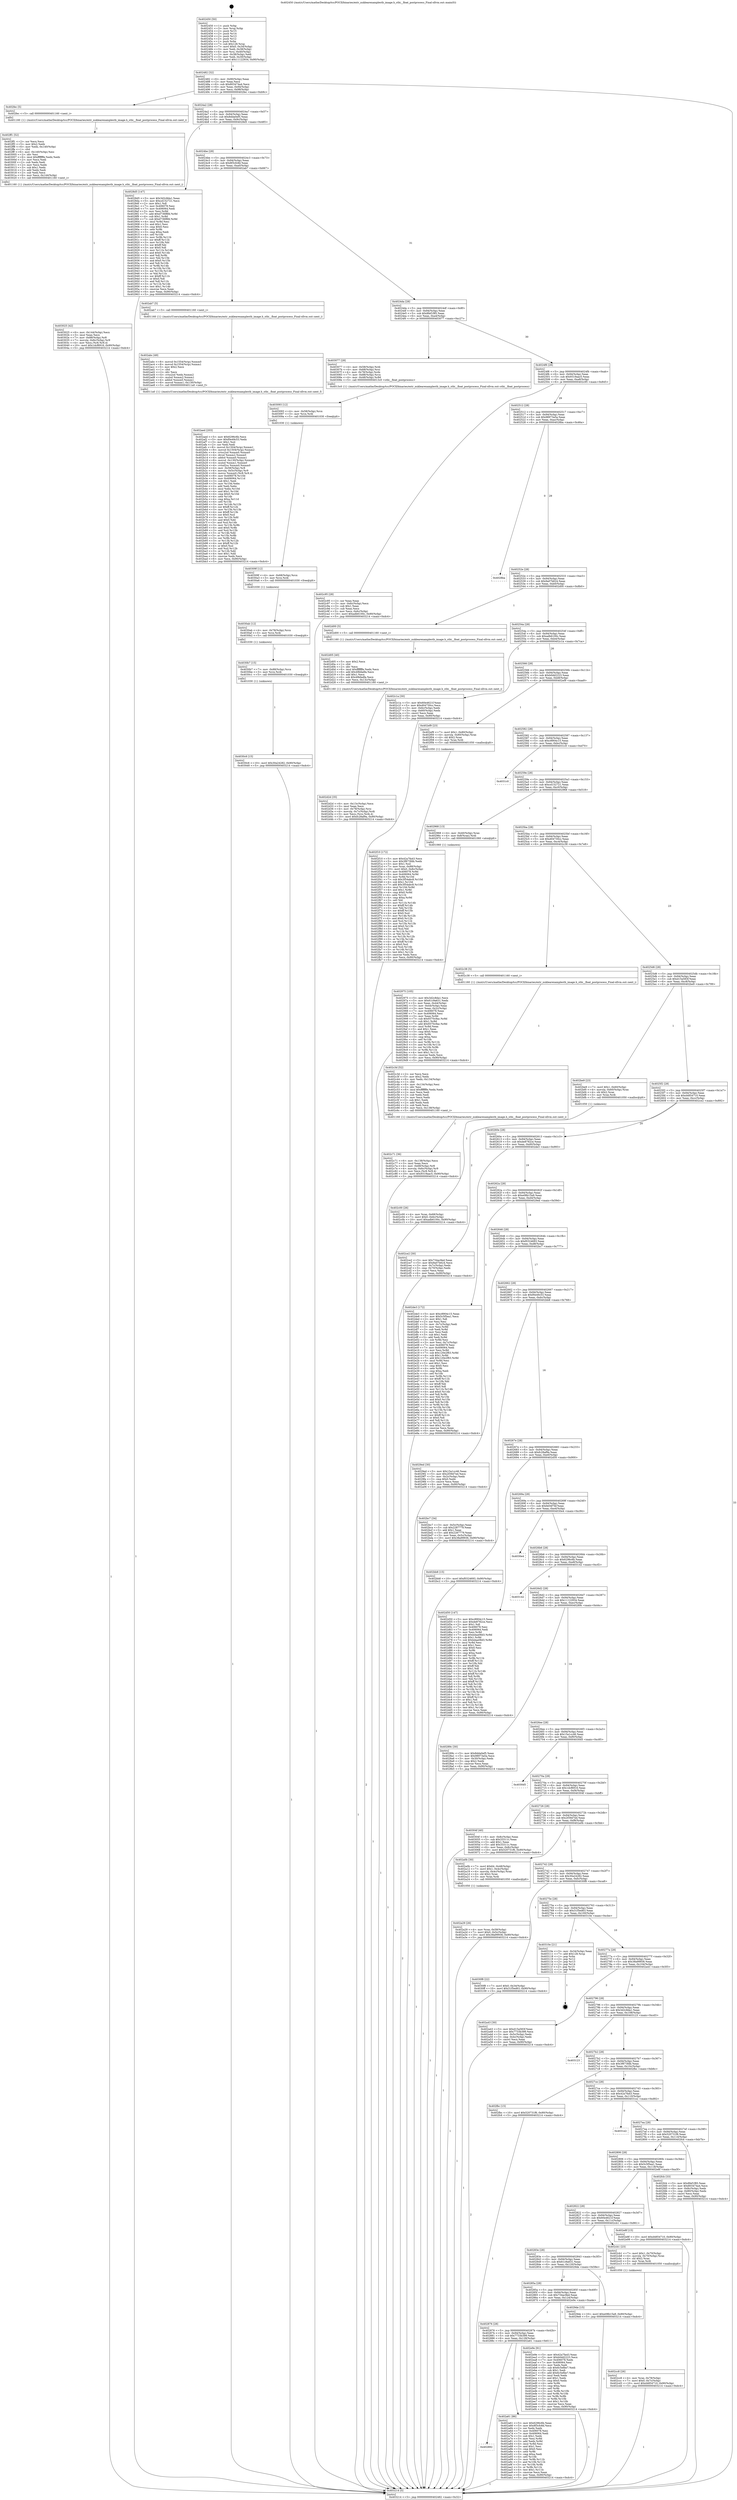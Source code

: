 digraph "0x402450" {
  label = "0x402450 (/mnt/c/Users/mathe/Desktop/tcc/POCII/binaries/extr_nuklearexamplestb_image.h_stbi__float_postprocess_Final-ollvm.out::main(0))"
  labelloc = "t"
  node[shape=record]

  Entry [label="",width=0.3,height=0.3,shape=circle,fillcolor=black,style=filled]
  "0x402482" [label="{
     0x402482 [32]\l
     | [instrs]\l
     &nbsp;&nbsp;0x402482 \<+6\>: mov -0x90(%rbp),%eax\l
     &nbsp;&nbsp;0x402488 \<+2\>: mov %eax,%ecx\l
     &nbsp;&nbsp;0x40248a \<+6\>: sub $0x803474a4,%ecx\l
     &nbsp;&nbsp;0x402490 \<+6\>: mov %eax,-0x94(%rbp)\l
     &nbsp;&nbsp;0x402496 \<+6\>: mov %ecx,-0x98(%rbp)\l
     &nbsp;&nbsp;0x40249c \<+6\>: je 0000000000402fec \<main+0xb9c\>\l
  }"]
  "0x402fec" [label="{
     0x402fec [5]\l
     | [instrs]\l
     &nbsp;&nbsp;0x402fec \<+5\>: call 0000000000401160 \<next_i\>\l
     | [calls]\l
     &nbsp;&nbsp;0x401160 \{1\} (/mnt/c/Users/mathe/Desktop/tcc/POCII/binaries/extr_nuklearexamplestb_image.h_stbi__float_postprocess_Final-ollvm.out::next_i)\l
  }"]
  "0x4024a2" [label="{
     0x4024a2 [28]\l
     | [instrs]\l
     &nbsp;&nbsp;0x4024a2 \<+5\>: jmp 00000000004024a7 \<main+0x57\>\l
     &nbsp;&nbsp;0x4024a7 \<+6\>: mov -0x94(%rbp),%eax\l
     &nbsp;&nbsp;0x4024ad \<+5\>: sub $0x8dda0ef5,%eax\l
     &nbsp;&nbsp;0x4024b2 \<+6\>: mov %eax,-0x9c(%rbp)\l
     &nbsp;&nbsp;0x4024b8 \<+6\>: je 00000000004028d5 \<main+0x485\>\l
  }"]
  Exit [label="",width=0.3,height=0.3,shape=circle,fillcolor=black,style=filled,peripheries=2]
  "0x4028d5" [label="{
     0x4028d5 [147]\l
     | [instrs]\l
     &nbsp;&nbsp;0x4028d5 \<+5\>: mov $0x3d2c8da1,%eax\l
     &nbsp;&nbsp;0x4028da \<+5\>: mov $0xcd152721,%ecx\l
     &nbsp;&nbsp;0x4028df \<+2\>: mov $0x1,%dl\l
     &nbsp;&nbsp;0x4028e1 \<+7\>: mov 0x406078,%esi\l
     &nbsp;&nbsp;0x4028e8 \<+7\>: mov 0x406064,%edi\l
     &nbsp;&nbsp;0x4028ef \<+3\>: mov %esi,%r8d\l
     &nbsp;&nbsp;0x4028f2 \<+7\>: add $0xd736f8fd,%r8d\l
     &nbsp;&nbsp;0x4028f9 \<+4\>: sub $0x1,%r8d\l
     &nbsp;&nbsp;0x4028fd \<+7\>: sub $0xd736f8fd,%r8d\l
     &nbsp;&nbsp;0x402904 \<+4\>: imul %r8d,%esi\l
     &nbsp;&nbsp;0x402908 \<+3\>: and $0x1,%esi\l
     &nbsp;&nbsp;0x40290b \<+3\>: cmp $0x0,%esi\l
     &nbsp;&nbsp;0x40290e \<+4\>: sete %r9b\l
     &nbsp;&nbsp;0x402912 \<+3\>: cmp $0xa,%edi\l
     &nbsp;&nbsp;0x402915 \<+4\>: setl %r10b\l
     &nbsp;&nbsp;0x402919 \<+3\>: mov %r9b,%r11b\l
     &nbsp;&nbsp;0x40291c \<+4\>: xor $0xff,%r11b\l
     &nbsp;&nbsp;0x402920 \<+3\>: mov %r10b,%bl\l
     &nbsp;&nbsp;0x402923 \<+3\>: xor $0xff,%bl\l
     &nbsp;&nbsp;0x402926 \<+3\>: xor $0x0,%dl\l
     &nbsp;&nbsp;0x402929 \<+3\>: mov %r11b,%r14b\l
     &nbsp;&nbsp;0x40292c \<+4\>: and $0x0,%r14b\l
     &nbsp;&nbsp;0x402930 \<+3\>: and %dl,%r9b\l
     &nbsp;&nbsp;0x402933 \<+3\>: mov %bl,%r15b\l
     &nbsp;&nbsp;0x402936 \<+4\>: and $0x0,%r15b\l
     &nbsp;&nbsp;0x40293a \<+3\>: and %dl,%r10b\l
     &nbsp;&nbsp;0x40293d \<+3\>: or %r9b,%r14b\l
     &nbsp;&nbsp;0x402940 \<+3\>: or %r10b,%r15b\l
     &nbsp;&nbsp;0x402943 \<+3\>: xor %r15b,%r14b\l
     &nbsp;&nbsp;0x402946 \<+3\>: or %bl,%r11b\l
     &nbsp;&nbsp;0x402949 \<+4\>: xor $0xff,%r11b\l
     &nbsp;&nbsp;0x40294d \<+3\>: or $0x0,%dl\l
     &nbsp;&nbsp;0x402950 \<+3\>: and %dl,%r11b\l
     &nbsp;&nbsp;0x402953 \<+3\>: or %r11b,%r14b\l
     &nbsp;&nbsp;0x402956 \<+4\>: test $0x1,%r14b\l
     &nbsp;&nbsp;0x40295a \<+3\>: cmovne %ecx,%eax\l
     &nbsp;&nbsp;0x40295d \<+6\>: mov %eax,-0x90(%rbp)\l
     &nbsp;&nbsp;0x402963 \<+5\>: jmp 0000000000403214 \<main+0xdc4\>\l
  }"]
  "0x4024be" [label="{
     0x4024be [28]\l
     | [instrs]\l
     &nbsp;&nbsp;0x4024be \<+5\>: jmp 00000000004024c3 \<main+0x73\>\l
     &nbsp;&nbsp;0x4024c3 \<+6\>: mov -0x94(%rbp),%eax\l
     &nbsp;&nbsp;0x4024c9 \<+5\>: sub $0x8f3cfc8d,%eax\l
     &nbsp;&nbsp;0x4024ce \<+6\>: mov %eax,-0xa0(%rbp)\l
     &nbsp;&nbsp;0x4024d4 \<+6\>: je 0000000000402ab7 \<main+0x667\>\l
  }"]
  "0x4030c6" [label="{
     0x4030c6 [15]\l
     | [instrs]\l
     &nbsp;&nbsp;0x4030c6 \<+10\>: movl $0x30a24282,-0x90(%rbp)\l
     &nbsp;&nbsp;0x4030d0 \<+5\>: jmp 0000000000403214 \<main+0xdc4\>\l
  }"]
  "0x402ab7" [label="{
     0x402ab7 [5]\l
     | [instrs]\l
     &nbsp;&nbsp;0x402ab7 \<+5\>: call 0000000000401160 \<next_i\>\l
     | [calls]\l
     &nbsp;&nbsp;0x401160 \{1\} (/mnt/c/Users/mathe/Desktop/tcc/POCII/binaries/extr_nuklearexamplestb_image.h_stbi__float_postprocess_Final-ollvm.out::next_i)\l
  }"]
  "0x4024da" [label="{
     0x4024da [28]\l
     | [instrs]\l
     &nbsp;&nbsp;0x4024da \<+5\>: jmp 00000000004024df \<main+0x8f\>\l
     &nbsp;&nbsp;0x4024df \<+6\>: mov -0x94(%rbp),%eax\l
     &nbsp;&nbsp;0x4024e5 \<+5\>: sub $0x8fef1f85,%eax\l
     &nbsp;&nbsp;0x4024ea \<+6\>: mov %eax,-0xa4(%rbp)\l
     &nbsp;&nbsp;0x4024f0 \<+6\>: je 0000000000403077 \<main+0xc27\>\l
  }"]
  "0x4030b7" [label="{
     0x4030b7 [15]\l
     | [instrs]\l
     &nbsp;&nbsp;0x4030b7 \<+7\>: mov -0x88(%rbp),%rcx\l
     &nbsp;&nbsp;0x4030be \<+3\>: mov %rcx,%rdi\l
     &nbsp;&nbsp;0x4030c1 \<+5\>: call 0000000000401030 \<free@plt\>\l
     | [calls]\l
     &nbsp;&nbsp;0x401030 \{1\} (unknown)\l
  }"]
  "0x403077" [label="{
     0x403077 [28]\l
     | [instrs]\l
     &nbsp;&nbsp;0x403077 \<+4\>: mov -0x58(%rbp),%rdi\l
     &nbsp;&nbsp;0x40307b \<+4\>: mov -0x68(%rbp),%rsi\l
     &nbsp;&nbsp;0x40307f \<+4\>: mov -0x78(%rbp),%rdx\l
     &nbsp;&nbsp;0x403083 \<+7\>: mov -0x88(%rbp),%rcx\l
     &nbsp;&nbsp;0x40308a \<+4\>: mov -0x48(%rbp),%r8d\l
     &nbsp;&nbsp;0x40308e \<+5\>: call 00000000004013c0 \<stbi__float_postprocess\>\l
     | [calls]\l
     &nbsp;&nbsp;0x4013c0 \{1\} (/mnt/c/Users/mathe/Desktop/tcc/POCII/binaries/extr_nuklearexamplestb_image.h_stbi__float_postprocess_Final-ollvm.out::stbi__float_postprocess)\l
  }"]
  "0x4024f6" [label="{
     0x4024f6 [28]\l
     | [instrs]\l
     &nbsp;&nbsp;0x4024f6 \<+5\>: jmp 00000000004024fb \<main+0xab\>\l
     &nbsp;&nbsp;0x4024fb \<+6\>: mov -0x94(%rbp),%eax\l
     &nbsp;&nbsp;0x402501 \<+5\>: sub $0x9319aac5,%eax\l
     &nbsp;&nbsp;0x402506 \<+6\>: mov %eax,-0xa8(%rbp)\l
     &nbsp;&nbsp;0x40250c \<+6\>: je 0000000000402c95 \<main+0x845\>\l
  }"]
  "0x4030ab" [label="{
     0x4030ab [12]\l
     | [instrs]\l
     &nbsp;&nbsp;0x4030ab \<+4\>: mov -0x78(%rbp),%rcx\l
     &nbsp;&nbsp;0x4030af \<+3\>: mov %rcx,%rdi\l
     &nbsp;&nbsp;0x4030b2 \<+5\>: call 0000000000401030 \<free@plt\>\l
     | [calls]\l
     &nbsp;&nbsp;0x401030 \{1\} (unknown)\l
  }"]
  "0x402c95" [label="{
     0x402c95 [28]\l
     | [instrs]\l
     &nbsp;&nbsp;0x402c95 \<+2\>: xor %eax,%eax\l
     &nbsp;&nbsp;0x402c97 \<+3\>: mov -0x6c(%rbp),%ecx\l
     &nbsp;&nbsp;0x402c9a \<+3\>: sub $0x1,%eax\l
     &nbsp;&nbsp;0x402c9d \<+2\>: sub %eax,%ecx\l
     &nbsp;&nbsp;0x402c9f \<+3\>: mov %ecx,-0x6c(%rbp)\l
     &nbsp;&nbsp;0x402ca2 \<+10\>: movl $0xadb6100c,-0x90(%rbp)\l
     &nbsp;&nbsp;0x402cac \<+5\>: jmp 0000000000403214 \<main+0xdc4\>\l
  }"]
  "0x402512" [label="{
     0x402512 [28]\l
     | [instrs]\l
     &nbsp;&nbsp;0x402512 \<+5\>: jmp 0000000000402517 \<main+0xc7\>\l
     &nbsp;&nbsp;0x402517 \<+6\>: mov -0x94(%rbp),%eax\l
     &nbsp;&nbsp;0x40251d \<+5\>: sub $0x98973a5a,%eax\l
     &nbsp;&nbsp;0x402522 \<+6\>: mov %eax,-0xac(%rbp)\l
     &nbsp;&nbsp;0x402528 \<+6\>: je 00000000004028ba \<main+0x46a\>\l
  }"]
  "0x40309f" [label="{
     0x40309f [12]\l
     | [instrs]\l
     &nbsp;&nbsp;0x40309f \<+4\>: mov -0x68(%rbp),%rcx\l
     &nbsp;&nbsp;0x4030a3 \<+3\>: mov %rcx,%rdi\l
     &nbsp;&nbsp;0x4030a6 \<+5\>: call 0000000000401030 \<free@plt\>\l
     | [calls]\l
     &nbsp;&nbsp;0x401030 \{1\} (unknown)\l
  }"]
  "0x4028ba" [label="{
     0x4028ba\l
  }", style=dashed]
  "0x40252e" [label="{
     0x40252e [28]\l
     | [instrs]\l
     &nbsp;&nbsp;0x40252e \<+5\>: jmp 0000000000402533 \<main+0xe3\>\l
     &nbsp;&nbsp;0x402533 \<+6\>: mov -0x94(%rbp),%eax\l
     &nbsp;&nbsp;0x402539 \<+5\>: sub $0x9a07b624,%eax\l
     &nbsp;&nbsp;0x40253e \<+6\>: mov %eax,-0xb0(%rbp)\l
     &nbsp;&nbsp;0x402544 \<+6\>: je 0000000000402d00 \<main+0x8b0\>\l
  }"]
  "0x403093" [label="{
     0x403093 [12]\l
     | [instrs]\l
     &nbsp;&nbsp;0x403093 \<+4\>: mov -0x58(%rbp),%rcx\l
     &nbsp;&nbsp;0x403097 \<+3\>: mov %rcx,%rdi\l
     &nbsp;&nbsp;0x40309a \<+5\>: call 0000000000401030 \<free@plt\>\l
     | [calls]\l
     &nbsp;&nbsp;0x401030 \{1\} (unknown)\l
  }"]
  "0x402d00" [label="{
     0x402d00 [5]\l
     | [instrs]\l
     &nbsp;&nbsp;0x402d00 \<+5\>: call 0000000000401160 \<next_i\>\l
     | [calls]\l
     &nbsp;&nbsp;0x401160 \{1\} (/mnt/c/Users/mathe/Desktop/tcc/POCII/binaries/extr_nuklearexamplestb_image.h_stbi__float_postprocess_Final-ollvm.out::next_i)\l
  }"]
  "0x40254a" [label="{
     0x40254a [28]\l
     | [instrs]\l
     &nbsp;&nbsp;0x40254a \<+5\>: jmp 000000000040254f \<main+0xff\>\l
     &nbsp;&nbsp;0x40254f \<+6\>: mov -0x94(%rbp),%eax\l
     &nbsp;&nbsp;0x402555 \<+5\>: sub $0xadb6100c,%eax\l
     &nbsp;&nbsp;0x40255a \<+6\>: mov %eax,-0xb4(%rbp)\l
     &nbsp;&nbsp;0x402560 \<+6\>: je 0000000000402c1a \<main+0x7ca\>\l
  }"]
  "0x403025" [label="{
     0x403025 [42]\l
     | [instrs]\l
     &nbsp;&nbsp;0x403025 \<+6\>: mov -0x144(%rbp),%ecx\l
     &nbsp;&nbsp;0x40302b \<+3\>: imul %eax,%ecx\l
     &nbsp;&nbsp;0x40302e \<+7\>: mov -0x88(%rbp),%r8\l
     &nbsp;&nbsp;0x403035 \<+7\>: movslq -0x8c(%rbp),%r9\l
     &nbsp;&nbsp;0x40303c \<+4\>: mov %ecx,(%r8,%r9,4)\l
     &nbsp;&nbsp;0x403040 \<+10\>: movl $0x1dcf6916,-0x90(%rbp)\l
     &nbsp;&nbsp;0x40304a \<+5\>: jmp 0000000000403214 \<main+0xdc4\>\l
  }"]
  "0x402c1a" [label="{
     0x402c1a [30]\l
     | [instrs]\l
     &nbsp;&nbsp;0x402c1a \<+5\>: mov $0x60e4621f,%eax\l
     &nbsp;&nbsp;0x402c1f \<+5\>: mov $0xd04730cc,%ecx\l
     &nbsp;&nbsp;0x402c24 \<+3\>: mov -0x6c(%rbp),%edx\l
     &nbsp;&nbsp;0x402c27 \<+3\>: cmp -0x60(%rbp),%edx\l
     &nbsp;&nbsp;0x402c2a \<+3\>: cmovl %ecx,%eax\l
     &nbsp;&nbsp;0x402c2d \<+6\>: mov %eax,-0x90(%rbp)\l
     &nbsp;&nbsp;0x402c33 \<+5\>: jmp 0000000000403214 \<main+0xdc4\>\l
  }"]
  "0x402566" [label="{
     0x402566 [28]\l
     | [instrs]\l
     &nbsp;&nbsp;0x402566 \<+5\>: jmp 000000000040256b \<main+0x11b\>\l
     &nbsp;&nbsp;0x40256b \<+6\>: mov -0x94(%rbp),%eax\l
     &nbsp;&nbsp;0x402571 \<+5\>: sub $0xb0dd2223,%eax\l
     &nbsp;&nbsp;0x402576 \<+6\>: mov %eax,-0xb8(%rbp)\l
     &nbsp;&nbsp;0x40257c \<+6\>: je 0000000000402ef9 \<main+0xaa9\>\l
  }"]
  "0x402ff1" [label="{
     0x402ff1 [52]\l
     | [instrs]\l
     &nbsp;&nbsp;0x402ff1 \<+2\>: xor %ecx,%ecx\l
     &nbsp;&nbsp;0x402ff3 \<+5\>: mov $0x2,%edx\l
     &nbsp;&nbsp;0x402ff8 \<+6\>: mov %edx,-0x140(%rbp)\l
     &nbsp;&nbsp;0x402ffe \<+1\>: cltd\l
     &nbsp;&nbsp;0x402fff \<+6\>: mov -0x140(%rbp),%esi\l
     &nbsp;&nbsp;0x403005 \<+2\>: idiv %esi\l
     &nbsp;&nbsp;0x403007 \<+6\>: imul $0xfffffffe,%edx,%edx\l
     &nbsp;&nbsp;0x40300d \<+2\>: mov %ecx,%edi\l
     &nbsp;&nbsp;0x40300f \<+2\>: sub %edx,%edi\l
     &nbsp;&nbsp;0x403011 \<+2\>: mov %ecx,%edx\l
     &nbsp;&nbsp;0x403013 \<+3\>: sub $0x1,%edx\l
     &nbsp;&nbsp;0x403016 \<+2\>: add %edx,%edi\l
     &nbsp;&nbsp;0x403018 \<+2\>: sub %edi,%ecx\l
     &nbsp;&nbsp;0x40301a \<+6\>: mov %ecx,-0x144(%rbp)\l
     &nbsp;&nbsp;0x403020 \<+5\>: call 0000000000401160 \<next_i\>\l
     | [calls]\l
     &nbsp;&nbsp;0x401160 \{1\} (/mnt/c/Users/mathe/Desktop/tcc/POCII/binaries/extr_nuklearexamplestb_image.h_stbi__float_postprocess_Final-ollvm.out::next_i)\l
  }"]
  "0x402ef9" [label="{
     0x402ef9 [23]\l
     | [instrs]\l
     &nbsp;&nbsp;0x402ef9 \<+7\>: movl $0x1,-0x80(%rbp)\l
     &nbsp;&nbsp;0x402f00 \<+4\>: movslq -0x80(%rbp),%rax\l
     &nbsp;&nbsp;0x402f04 \<+4\>: shl $0x2,%rax\l
     &nbsp;&nbsp;0x402f08 \<+3\>: mov %rax,%rdi\l
     &nbsp;&nbsp;0x402f0b \<+5\>: call 0000000000401050 \<malloc@plt\>\l
     | [calls]\l
     &nbsp;&nbsp;0x401050 \{1\} (unknown)\l
  }"]
  "0x402582" [label="{
     0x402582 [28]\l
     | [instrs]\l
     &nbsp;&nbsp;0x402582 \<+5\>: jmp 0000000000402587 \<main+0x137\>\l
     &nbsp;&nbsp;0x402587 \<+6\>: mov -0x94(%rbp),%eax\l
     &nbsp;&nbsp;0x40258d \<+5\>: sub $0xc8904c15,%eax\l
     &nbsp;&nbsp;0x402592 \<+6\>: mov %eax,-0xbc(%rbp)\l
     &nbsp;&nbsp;0x402598 \<+6\>: je 00000000004031c0 \<main+0xd70\>\l
  }"]
  "0x402f10" [label="{
     0x402f10 [172]\l
     | [instrs]\l
     &nbsp;&nbsp;0x402f10 \<+5\>: mov $0x42a7fa43,%ecx\l
     &nbsp;&nbsp;0x402f15 \<+5\>: mov $0x3f673fdb,%edx\l
     &nbsp;&nbsp;0x402f1a \<+3\>: mov $0x1,%sil\l
     &nbsp;&nbsp;0x402f1d \<+7\>: mov %rax,-0x88(%rbp)\l
     &nbsp;&nbsp;0x402f24 \<+10\>: movl $0x0,-0x8c(%rbp)\l
     &nbsp;&nbsp;0x402f2e \<+8\>: mov 0x406078,%r8d\l
     &nbsp;&nbsp;0x402f36 \<+8\>: mov 0x406064,%r9d\l
     &nbsp;&nbsp;0x402f3e \<+3\>: mov %r8d,%r10d\l
     &nbsp;&nbsp;0x402f41 \<+7\>: sub $0x3f54abc8,%r10d\l
     &nbsp;&nbsp;0x402f48 \<+4\>: sub $0x1,%r10d\l
     &nbsp;&nbsp;0x402f4c \<+7\>: add $0x3f54abc8,%r10d\l
     &nbsp;&nbsp;0x402f53 \<+4\>: imul %r10d,%r8d\l
     &nbsp;&nbsp;0x402f57 \<+4\>: and $0x1,%r8d\l
     &nbsp;&nbsp;0x402f5b \<+4\>: cmp $0x0,%r8d\l
     &nbsp;&nbsp;0x402f5f \<+4\>: sete %r11b\l
     &nbsp;&nbsp;0x402f63 \<+4\>: cmp $0xa,%r9d\l
     &nbsp;&nbsp;0x402f67 \<+3\>: setl %bl\l
     &nbsp;&nbsp;0x402f6a \<+3\>: mov %r11b,%r14b\l
     &nbsp;&nbsp;0x402f6d \<+4\>: xor $0xff,%r14b\l
     &nbsp;&nbsp;0x402f71 \<+3\>: mov %bl,%r15b\l
     &nbsp;&nbsp;0x402f74 \<+4\>: xor $0xff,%r15b\l
     &nbsp;&nbsp;0x402f78 \<+4\>: xor $0x0,%sil\l
     &nbsp;&nbsp;0x402f7c \<+3\>: mov %r14b,%r12b\l
     &nbsp;&nbsp;0x402f7f \<+4\>: and $0x0,%r12b\l
     &nbsp;&nbsp;0x402f83 \<+3\>: and %sil,%r11b\l
     &nbsp;&nbsp;0x402f86 \<+3\>: mov %r15b,%r13b\l
     &nbsp;&nbsp;0x402f89 \<+4\>: and $0x0,%r13b\l
     &nbsp;&nbsp;0x402f8d \<+3\>: and %sil,%bl\l
     &nbsp;&nbsp;0x402f90 \<+3\>: or %r11b,%r12b\l
     &nbsp;&nbsp;0x402f93 \<+3\>: or %bl,%r13b\l
     &nbsp;&nbsp;0x402f96 \<+3\>: xor %r13b,%r12b\l
     &nbsp;&nbsp;0x402f99 \<+3\>: or %r15b,%r14b\l
     &nbsp;&nbsp;0x402f9c \<+4\>: xor $0xff,%r14b\l
     &nbsp;&nbsp;0x402fa0 \<+4\>: or $0x0,%sil\l
     &nbsp;&nbsp;0x402fa4 \<+3\>: and %sil,%r14b\l
     &nbsp;&nbsp;0x402fa7 \<+3\>: or %r14b,%r12b\l
     &nbsp;&nbsp;0x402faa \<+4\>: test $0x1,%r12b\l
     &nbsp;&nbsp;0x402fae \<+3\>: cmovne %edx,%ecx\l
     &nbsp;&nbsp;0x402fb1 \<+6\>: mov %ecx,-0x90(%rbp)\l
     &nbsp;&nbsp;0x402fb7 \<+5\>: jmp 0000000000403214 \<main+0xdc4\>\l
  }"]
  "0x4031c0" [label="{
     0x4031c0\l
  }", style=dashed]
  "0x40259e" [label="{
     0x40259e [28]\l
     | [instrs]\l
     &nbsp;&nbsp;0x40259e \<+5\>: jmp 00000000004025a3 \<main+0x153\>\l
     &nbsp;&nbsp;0x4025a3 \<+6\>: mov -0x94(%rbp),%eax\l
     &nbsp;&nbsp;0x4025a9 \<+5\>: sub $0xcd152721,%eax\l
     &nbsp;&nbsp;0x4025ae \<+6\>: mov %eax,-0xc0(%rbp)\l
     &nbsp;&nbsp;0x4025b4 \<+6\>: je 0000000000402968 \<main+0x518\>\l
  }"]
  "0x402d2d" [label="{
     0x402d2d [35]\l
     | [instrs]\l
     &nbsp;&nbsp;0x402d2d \<+6\>: mov -0x13c(%rbp),%ecx\l
     &nbsp;&nbsp;0x402d33 \<+3\>: imul %eax,%ecx\l
     &nbsp;&nbsp;0x402d36 \<+4\>: mov -0x78(%rbp),%rsi\l
     &nbsp;&nbsp;0x402d3a \<+4\>: movslq -0x7c(%rbp),%rdi\l
     &nbsp;&nbsp;0x402d3e \<+3\>: mov %ecx,(%rsi,%rdi,4)\l
     &nbsp;&nbsp;0x402d41 \<+10\>: movl $0xfc28af9a,-0x90(%rbp)\l
     &nbsp;&nbsp;0x402d4b \<+5\>: jmp 0000000000403214 \<main+0xdc4\>\l
  }"]
  "0x402968" [label="{
     0x402968 [13]\l
     | [instrs]\l
     &nbsp;&nbsp;0x402968 \<+4\>: mov -0x40(%rbp),%rax\l
     &nbsp;&nbsp;0x40296c \<+4\>: mov 0x8(%rax),%rdi\l
     &nbsp;&nbsp;0x402970 \<+5\>: call 0000000000401060 \<atoi@plt\>\l
     | [calls]\l
     &nbsp;&nbsp;0x401060 \{1\} (unknown)\l
  }"]
  "0x4025ba" [label="{
     0x4025ba [28]\l
     | [instrs]\l
     &nbsp;&nbsp;0x4025ba \<+5\>: jmp 00000000004025bf \<main+0x16f\>\l
     &nbsp;&nbsp;0x4025bf \<+6\>: mov -0x94(%rbp),%eax\l
     &nbsp;&nbsp;0x4025c5 \<+5\>: sub $0xd04730cc,%eax\l
     &nbsp;&nbsp;0x4025ca \<+6\>: mov %eax,-0xc4(%rbp)\l
     &nbsp;&nbsp;0x4025d0 \<+6\>: je 0000000000402c38 \<main+0x7e8\>\l
  }"]
  "0x402d05" [label="{
     0x402d05 [40]\l
     | [instrs]\l
     &nbsp;&nbsp;0x402d05 \<+5\>: mov $0x2,%ecx\l
     &nbsp;&nbsp;0x402d0a \<+1\>: cltd\l
     &nbsp;&nbsp;0x402d0b \<+2\>: idiv %ecx\l
     &nbsp;&nbsp;0x402d0d \<+6\>: imul $0xfffffffe,%edx,%ecx\l
     &nbsp;&nbsp;0x402d13 \<+6\>: add $0x49bfadfa,%ecx\l
     &nbsp;&nbsp;0x402d19 \<+3\>: add $0x1,%ecx\l
     &nbsp;&nbsp;0x402d1c \<+6\>: sub $0x49bfadfa,%ecx\l
     &nbsp;&nbsp;0x402d22 \<+6\>: mov %ecx,-0x13c(%rbp)\l
     &nbsp;&nbsp;0x402d28 \<+5\>: call 0000000000401160 \<next_i\>\l
     | [calls]\l
     &nbsp;&nbsp;0x401160 \{1\} (/mnt/c/Users/mathe/Desktop/tcc/POCII/binaries/extr_nuklearexamplestb_image.h_stbi__float_postprocess_Final-ollvm.out::next_i)\l
  }"]
  "0x402c38" [label="{
     0x402c38 [5]\l
     | [instrs]\l
     &nbsp;&nbsp;0x402c38 \<+5\>: call 0000000000401160 \<next_i\>\l
     | [calls]\l
     &nbsp;&nbsp;0x401160 \{1\} (/mnt/c/Users/mathe/Desktop/tcc/POCII/binaries/extr_nuklearexamplestb_image.h_stbi__float_postprocess_Final-ollvm.out::next_i)\l
  }"]
  "0x4025d6" [label="{
     0x4025d6 [28]\l
     | [instrs]\l
     &nbsp;&nbsp;0x4025d6 \<+5\>: jmp 00000000004025db \<main+0x18b\>\l
     &nbsp;&nbsp;0x4025db \<+6\>: mov -0x94(%rbp),%eax\l
     &nbsp;&nbsp;0x4025e1 \<+5\>: sub $0xd15a583f,%eax\l
     &nbsp;&nbsp;0x4025e6 \<+6\>: mov %eax,-0xc8(%rbp)\l
     &nbsp;&nbsp;0x4025ec \<+6\>: je 0000000000402be9 \<main+0x799\>\l
  }"]
  "0x402cc8" [label="{
     0x402cc8 [26]\l
     | [instrs]\l
     &nbsp;&nbsp;0x402cc8 \<+4\>: mov %rax,-0x78(%rbp)\l
     &nbsp;&nbsp;0x402ccc \<+7\>: movl $0x0,-0x7c(%rbp)\l
     &nbsp;&nbsp;0x402cd3 \<+10\>: movl $0xd4854710,-0x90(%rbp)\l
     &nbsp;&nbsp;0x402cdd \<+5\>: jmp 0000000000403214 \<main+0xdc4\>\l
  }"]
  "0x402be9" [label="{
     0x402be9 [23]\l
     | [instrs]\l
     &nbsp;&nbsp;0x402be9 \<+7\>: movl $0x1,-0x60(%rbp)\l
     &nbsp;&nbsp;0x402bf0 \<+4\>: movslq -0x60(%rbp),%rax\l
     &nbsp;&nbsp;0x402bf4 \<+4\>: shl $0x2,%rax\l
     &nbsp;&nbsp;0x402bf8 \<+3\>: mov %rax,%rdi\l
     &nbsp;&nbsp;0x402bfb \<+5\>: call 0000000000401050 \<malloc@plt\>\l
     | [calls]\l
     &nbsp;&nbsp;0x401050 \{1\} (unknown)\l
  }"]
  "0x4025f2" [label="{
     0x4025f2 [28]\l
     | [instrs]\l
     &nbsp;&nbsp;0x4025f2 \<+5\>: jmp 00000000004025f7 \<main+0x1a7\>\l
     &nbsp;&nbsp;0x4025f7 \<+6\>: mov -0x94(%rbp),%eax\l
     &nbsp;&nbsp;0x4025fd \<+5\>: sub $0xd4854710,%eax\l
     &nbsp;&nbsp;0x402602 \<+6\>: mov %eax,-0xcc(%rbp)\l
     &nbsp;&nbsp;0x402608 \<+6\>: je 0000000000402ce2 \<main+0x892\>\l
  }"]
  "0x402c71" [label="{
     0x402c71 [36]\l
     | [instrs]\l
     &nbsp;&nbsp;0x402c71 \<+6\>: mov -0x138(%rbp),%ecx\l
     &nbsp;&nbsp;0x402c77 \<+3\>: imul %eax,%ecx\l
     &nbsp;&nbsp;0x402c7a \<+4\>: mov -0x68(%rbp),%r8\l
     &nbsp;&nbsp;0x402c7e \<+4\>: movslq -0x6c(%rbp),%r9\l
     &nbsp;&nbsp;0x402c82 \<+4\>: mov %ecx,(%r8,%r9,4)\l
     &nbsp;&nbsp;0x402c86 \<+10\>: movl $0x9319aac5,-0x90(%rbp)\l
     &nbsp;&nbsp;0x402c90 \<+5\>: jmp 0000000000403214 \<main+0xdc4\>\l
  }"]
  "0x402ce2" [label="{
     0x402ce2 [30]\l
     | [instrs]\l
     &nbsp;&nbsp;0x402ce2 \<+5\>: mov $0x734ac9ed,%eax\l
     &nbsp;&nbsp;0x402ce7 \<+5\>: mov $0x9a07b624,%ecx\l
     &nbsp;&nbsp;0x402cec \<+3\>: mov -0x7c(%rbp),%edx\l
     &nbsp;&nbsp;0x402cef \<+3\>: cmp -0x70(%rbp),%edx\l
     &nbsp;&nbsp;0x402cf2 \<+3\>: cmovl %ecx,%eax\l
     &nbsp;&nbsp;0x402cf5 \<+6\>: mov %eax,-0x90(%rbp)\l
     &nbsp;&nbsp;0x402cfb \<+5\>: jmp 0000000000403214 \<main+0xdc4\>\l
  }"]
  "0x40260e" [label="{
     0x40260e [28]\l
     | [instrs]\l
     &nbsp;&nbsp;0x40260e \<+5\>: jmp 0000000000402613 \<main+0x1c3\>\l
     &nbsp;&nbsp;0x402613 \<+6\>: mov -0x94(%rbp),%eax\l
     &nbsp;&nbsp;0x402619 \<+5\>: sub $0xde8782ce,%eax\l
     &nbsp;&nbsp;0x40261e \<+6\>: mov %eax,-0xd0(%rbp)\l
     &nbsp;&nbsp;0x402624 \<+6\>: je 0000000000402de3 \<main+0x993\>\l
  }"]
  "0x402c3d" [label="{
     0x402c3d [52]\l
     | [instrs]\l
     &nbsp;&nbsp;0x402c3d \<+2\>: xor %ecx,%ecx\l
     &nbsp;&nbsp;0x402c3f \<+5\>: mov $0x2,%edx\l
     &nbsp;&nbsp;0x402c44 \<+6\>: mov %edx,-0x134(%rbp)\l
     &nbsp;&nbsp;0x402c4a \<+1\>: cltd\l
     &nbsp;&nbsp;0x402c4b \<+6\>: mov -0x134(%rbp),%esi\l
     &nbsp;&nbsp;0x402c51 \<+2\>: idiv %esi\l
     &nbsp;&nbsp;0x402c53 \<+6\>: imul $0xfffffffe,%edx,%edx\l
     &nbsp;&nbsp;0x402c59 \<+2\>: mov %ecx,%edi\l
     &nbsp;&nbsp;0x402c5b \<+2\>: sub %edx,%edi\l
     &nbsp;&nbsp;0x402c5d \<+2\>: mov %ecx,%edx\l
     &nbsp;&nbsp;0x402c5f \<+3\>: sub $0x1,%edx\l
     &nbsp;&nbsp;0x402c62 \<+2\>: add %edx,%edi\l
     &nbsp;&nbsp;0x402c64 \<+2\>: sub %edi,%ecx\l
     &nbsp;&nbsp;0x402c66 \<+6\>: mov %ecx,-0x138(%rbp)\l
     &nbsp;&nbsp;0x402c6c \<+5\>: call 0000000000401160 \<next_i\>\l
     | [calls]\l
     &nbsp;&nbsp;0x401160 \{1\} (/mnt/c/Users/mathe/Desktop/tcc/POCII/binaries/extr_nuklearexamplestb_image.h_stbi__float_postprocess_Final-ollvm.out::next_i)\l
  }"]
  "0x402de3" [label="{
     0x402de3 [172]\l
     | [instrs]\l
     &nbsp;&nbsp;0x402de3 \<+5\>: mov $0xc8904c15,%eax\l
     &nbsp;&nbsp;0x402de8 \<+5\>: mov $0x5c5f5ea1,%ecx\l
     &nbsp;&nbsp;0x402ded \<+2\>: mov $0x1,%dl\l
     &nbsp;&nbsp;0x402def \<+2\>: xor %esi,%esi\l
     &nbsp;&nbsp;0x402df1 \<+3\>: mov -0x7c(%rbp),%edi\l
     &nbsp;&nbsp;0x402df4 \<+3\>: mov %esi,%r8d\l
     &nbsp;&nbsp;0x402df7 \<+3\>: sub %edi,%r8d\l
     &nbsp;&nbsp;0x402dfa \<+2\>: mov %esi,%edi\l
     &nbsp;&nbsp;0x402dfc \<+3\>: sub $0x1,%edi\l
     &nbsp;&nbsp;0x402dff \<+3\>: add %edi,%r8d\l
     &nbsp;&nbsp;0x402e02 \<+3\>: sub %r8d,%esi\l
     &nbsp;&nbsp;0x402e05 \<+3\>: mov %esi,-0x7c(%rbp)\l
     &nbsp;&nbsp;0x402e08 \<+7\>: mov 0x406078,%esi\l
     &nbsp;&nbsp;0x402e0f \<+7\>: mov 0x406064,%edi\l
     &nbsp;&nbsp;0x402e16 \<+3\>: mov %esi,%r8d\l
     &nbsp;&nbsp;0x402e19 \<+7\>: sub $0x120e2f63,%r8d\l
     &nbsp;&nbsp;0x402e20 \<+4\>: sub $0x1,%r8d\l
     &nbsp;&nbsp;0x402e24 \<+7\>: add $0x120e2f63,%r8d\l
     &nbsp;&nbsp;0x402e2b \<+4\>: imul %r8d,%esi\l
     &nbsp;&nbsp;0x402e2f \<+3\>: and $0x1,%esi\l
     &nbsp;&nbsp;0x402e32 \<+3\>: cmp $0x0,%esi\l
     &nbsp;&nbsp;0x402e35 \<+4\>: sete %r9b\l
     &nbsp;&nbsp;0x402e39 \<+3\>: cmp $0xa,%edi\l
     &nbsp;&nbsp;0x402e3c \<+4\>: setl %r10b\l
     &nbsp;&nbsp;0x402e40 \<+3\>: mov %r9b,%r11b\l
     &nbsp;&nbsp;0x402e43 \<+4\>: xor $0xff,%r11b\l
     &nbsp;&nbsp;0x402e47 \<+3\>: mov %r10b,%bl\l
     &nbsp;&nbsp;0x402e4a \<+3\>: xor $0xff,%bl\l
     &nbsp;&nbsp;0x402e4d \<+3\>: xor $0x0,%dl\l
     &nbsp;&nbsp;0x402e50 \<+3\>: mov %r11b,%r14b\l
     &nbsp;&nbsp;0x402e53 \<+4\>: and $0x0,%r14b\l
     &nbsp;&nbsp;0x402e57 \<+3\>: and %dl,%r9b\l
     &nbsp;&nbsp;0x402e5a \<+3\>: mov %bl,%r15b\l
     &nbsp;&nbsp;0x402e5d \<+4\>: and $0x0,%r15b\l
     &nbsp;&nbsp;0x402e61 \<+3\>: and %dl,%r10b\l
     &nbsp;&nbsp;0x402e64 \<+3\>: or %r9b,%r14b\l
     &nbsp;&nbsp;0x402e67 \<+3\>: or %r10b,%r15b\l
     &nbsp;&nbsp;0x402e6a \<+3\>: xor %r15b,%r14b\l
     &nbsp;&nbsp;0x402e6d \<+3\>: or %bl,%r11b\l
     &nbsp;&nbsp;0x402e70 \<+4\>: xor $0xff,%r11b\l
     &nbsp;&nbsp;0x402e74 \<+3\>: or $0x0,%dl\l
     &nbsp;&nbsp;0x402e77 \<+3\>: and %dl,%r11b\l
     &nbsp;&nbsp;0x402e7a \<+3\>: or %r11b,%r14b\l
     &nbsp;&nbsp;0x402e7d \<+4\>: test $0x1,%r14b\l
     &nbsp;&nbsp;0x402e81 \<+3\>: cmovne %ecx,%eax\l
     &nbsp;&nbsp;0x402e84 \<+6\>: mov %eax,-0x90(%rbp)\l
     &nbsp;&nbsp;0x402e8a \<+5\>: jmp 0000000000403214 \<main+0xdc4\>\l
  }"]
  "0x40262a" [label="{
     0x40262a [28]\l
     | [instrs]\l
     &nbsp;&nbsp;0x40262a \<+5\>: jmp 000000000040262f \<main+0x1df\>\l
     &nbsp;&nbsp;0x40262f \<+6\>: mov -0x94(%rbp),%eax\l
     &nbsp;&nbsp;0x402635 \<+5\>: sub $0xe08b15a9,%eax\l
     &nbsp;&nbsp;0x40263a \<+6\>: mov %eax,-0xd4(%rbp)\l
     &nbsp;&nbsp;0x402640 \<+6\>: je 00000000004029ed \<main+0x59d\>\l
  }"]
  "0x402c00" [label="{
     0x402c00 [26]\l
     | [instrs]\l
     &nbsp;&nbsp;0x402c00 \<+4\>: mov %rax,-0x68(%rbp)\l
     &nbsp;&nbsp;0x402c04 \<+7\>: movl $0x0,-0x6c(%rbp)\l
     &nbsp;&nbsp;0x402c0b \<+10\>: movl $0xadb6100c,-0x90(%rbp)\l
     &nbsp;&nbsp;0x402c15 \<+5\>: jmp 0000000000403214 \<main+0xdc4\>\l
  }"]
  "0x4029ed" [label="{
     0x4029ed [30]\l
     | [instrs]\l
     &nbsp;&nbsp;0x4029ed \<+5\>: mov $0x15a1cc46,%eax\l
     &nbsp;&nbsp;0x4029f2 \<+5\>: mov $0x2f39d7ed,%ecx\l
     &nbsp;&nbsp;0x4029f7 \<+3\>: mov -0x2c(%rbp),%edx\l
     &nbsp;&nbsp;0x4029fa \<+3\>: cmp $0x0,%edx\l
     &nbsp;&nbsp;0x4029fd \<+3\>: cmove %ecx,%eax\l
     &nbsp;&nbsp;0x402a00 \<+6\>: mov %eax,-0x90(%rbp)\l
     &nbsp;&nbsp;0x402a06 \<+5\>: jmp 0000000000403214 \<main+0xdc4\>\l
  }"]
  "0x402646" [label="{
     0x402646 [28]\l
     | [instrs]\l
     &nbsp;&nbsp;0x402646 \<+5\>: jmp 000000000040264b \<main+0x1fb\>\l
     &nbsp;&nbsp;0x40264b \<+6\>: mov -0x94(%rbp),%eax\l
     &nbsp;&nbsp;0x402651 \<+5\>: sub $0xf0324693,%eax\l
     &nbsp;&nbsp;0x402656 \<+6\>: mov %eax,-0xd8(%rbp)\l
     &nbsp;&nbsp;0x40265c \<+6\>: je 0000000000402bc7 \<main+0x777\>\l
  }"]
  "0x402aed" [label="{
     0x402aed [203]\l
     | [instrs]\l
     &nbsp;&nbsp;0x402aed \<+5\>: mov $0x6296c6b,%ecx\l
     &nbsp;&nbsp;0x402af2 \<+5\>: mov $0xf0e49c53,%edx\l
     &nbsp;&nbsp;0x402af7 \<+3\>: mov $0x1,%sil\l
     &nbsp;&nbsp;0x402afa \<+2\>: xor %edi,%edi\l
     &nbsp;&nbsp;0x402afc \<+8\>: movsd 0x1504(%rip),%xmm1\l
     &nbsp;&nbsp;0x402b04 \<+8\>: movsd 0x1504(%rip),%xmm2\l
     &nbsp;&nbsp;0x402b0c \<+4\>: cvtss2sd %xmm0,%xmm0\l
     &nbsp;&nbsp;0x402b10 \<+4\>: divsd %xmm2,%xmm0\l
     &nbsp;&nbsp;0x402b14 \<+4\>: addsd %xmm0,%xmm1\l
     &nbsp;&nbsp;0x402b18 \<+8\>: movsd -0x130(%rbp),%xmm0\l
     &nbsp;&nbsp;0x402b20 \<+4\>: mulsd %xmm1,%xmm0\l
     &nbsp;&nbsp;0x402b24 \<+4\>: cvtsd2ss %xmm0,%xmm0\l
     &nbsp;&nbsp;0x402b28 \<+4\>: mov -0x58(%rbp),%r8\l
     &nbsp;&nbsp;0x402b2c \<+4\>: movslq -0x5c(%rbp),%r9\l
     &nbsp;&nbsp;0x402b30 \<+6\>: movss %xmm0,(%r8,%r9,4)\l
     &nbsp;&nbsp;0x402b36 \<+8\>: mov 0x406078,%r10d\l
     &nbsp;&nbsp;0x402b3e \<+8\>: mov 0x406064,%r11d\l
     &nbsp;&nbsp;0x402b46 \<+3\>: sub $0x1,%edi\l
     &nbsp;&nbsp;0x402b49 \<+3\>: mov %r10d,%ebx\l
     &nbsp;&nbsp;0x402b4c \<+2\>: add %edi,%ebx\l
     &nbsp;&nbsp;0x402b4e \<+4\>: imul %ebx,%r10d\l
     &nbsp;&nbsp;0x402b52 \<+4\>: and $0x1,%r10d\l
     &nbsp;&nbsp;0x402b56 \<+4\>: cmp $0x0,%r10d\l
     &nbsp;&nbsp;0x402b5a \<+4\>: sete %r14b\l
     &nbsp;&nbsp;0x402b5e \<+4\>: cmp $0xa,%r11d\l
     &nbsp;&nbsp;0x402b62 \<+4\>: setl %r15b\l
     &nbsp;&nbsp;0x402b66 \<+3\>: mov %r14b,%r12b\l
     &nbsp;&nbsp;0x402b69 \<+4\>: xor $0xff,%r12b\l
     &nbsp;&nbsp;0x402b6d \<+3\>: mov %r15b,%r13b\l
     &nbsp;&nbsp;0x402b70 \<+4\>: xor $0xff,%r13b\l
     &nbsp;&nbsp;0x402b74 \<+4\>: xor $0x0,%sil\l
     &nbsp;&nbsp;0x402b78 \<+3\>: mov %r12b,%dil\l
     &nbsp;&nbsp;0x402b7b \<+4\>: and $0x0,%dil\l
     &nbsp;&nbsp;0x402b7f \<+3\>: and %sil,%r14b\l
     &nbsp;&nbsp;0x402b82 \<+3\>: mov %r13b,%r8b\l
     &nbsp;&nbsp;0x402b85 \<+4\>: and $0x0,%r8b\l
     &nbsp;&nbsp;0x402b89 \<+3\>: and %sil,%r15b\l
     &nbsp;&nbsp;0x402b8c \<+3\>: or %r14b,%dil\l
     &nbsp;&nbsp;0x402b8f \<+3\>: or %r15b,%r8b\l
     &nbsp;&nbsp;0x402b92 \<+3\>: xor %r8b,%dil\l
     &nbsp;&nbsp;0x402b95 \<+3\>: or %r13b,%r12b\l
     &nbsp;&nbsp;0x402b98 \<+4\>: xor $0xff,%r12b\l
     &nbsp;&nbsp;0x402b9c \<+4\>: or $0x0,%sil\l
     &nbsp;&nbsp;0x402ba0 \<+3\>: and %sil,%r12b\l
     &nbsp;&nbsp;0x402ba3 \<+3\>: or %r12b,%dil\l
     &nbsp;&nbsp;0x402ba6 \<+4\>: test $0x1,%dil\l
     &nbsp;&nbsp;0x402baa \<+3\>: cmovne %edx,%ecx\l
     &nbsp;&nbsp;0x402bad \<+6\>: mov %ecx,-0x90(%rbp)\l
     &nbsp;&nbsp;0x402bb3 \<+5\>: jmp 0000000000403214 \<main+0xdc4\>\l
  }"]
  "0x402bc7" [label="{
     0x402bc7 [34]\l
     | [instrs]\l
     &nbsp;&nbsp;0x402bc7 \<+3\>: mov -0x5c(%rbp),%eax\l
     &nbsp;&nbsp;0x402bca \<+5\>: sub $0x2287779,%eax\l
     &nbsp;&nbsp;0x402bcf \<+3\>: add $0x1,%eax\l
     &nbsp;&nbsp;0x402bd2 \<+5\>: add $0x2287779,%eax\l
     &nbsp;&nbsp;0x402bd7 \<+3\>: mov %eax,-0x5c(%rbp)\l
     &nbsp;&nbsp;0x402bda \<+10\>: movl $0x38a99936,-0x90(%rbp)\l
     &nbsp;&nbsp;0x402be4 \<+5\>: jmp 0000000000403214 \<main+0xdc4\>\l
  }"]
  "0x402662" [label="{
     0x402662 [28]\l
     | [instrs]\l
     &nbsp;&nbsp;0x402662 \<+5\>: jmp 0000000000402667 \<main+0x217\>\l
     &nbsp;&nbsp;0x402667 \<+6\>: mov -0x94(%rbp),%eax\l
     &nbsp;&nbsp;0x40266d \<+5\>: sub $0xf0e49c53,%eax\l
     &nbsp;&nbsp;0x402672 \<+6\>: mov %eax,-0xdc(%rbp)\l
     &nbsp;&nbsp;0x402678 \<+6\>: je 0000000000402bb8 \<main+0x768\>\l
  }"]
  "0x402abc" [label="{
     0x402abc [49]\l
     | [instrs]\l
     &nbsp;&nbsp;0x402abc \<+8\>: movsd 0x1554(%rip),%xmm0\l
     &nbsp;&nbsp;0x402ac4 \<+8\>: movsd 0x1554(%rip),%xmm1\l
     &nbsp;&nbsp;0x402acc \<+5\>: mov $0x2,%ecx\l
     &nbsp;&nbsp;0x402ad1 \<+1\>: cltd\l
     &nbsp;&nbsp;0x402ad2 \<+2\>: idiv %ecx\l
     &nbsp;&nbsp;0x402ad4 \<+4\>: cvtsi2sd %edx,%xmm2\l
     &nbsp;&nbsp;0x402ad8 \<+4\>: mulsd %xmm2,%xmm1\l
     &nbsp;&nbsp;0x402adc \<+4\>: addsd %xmm0,%xmm1\l
     &nbsp;&nbsp;0x402ae0 \<+8\>: movsd %xmm1,-0x130(%rbp)\l
     &nbsp;&nbsp;0x402ae8 \<+5\>: call 00000000004011a0 \<next_f\>\l
     | [calls]\l
     &nbsp;&nbsp;0x4011a0 \{1\} (/mnt/c/Users/mathe/Desktop/tcc/POCII/binaries/extr_nuklearexamplestb_image.h_stbi__float_postprocess_Final-ollvm.out::next_f)\l
  }"]
  "0x402bb8" [label="{
     0x402bb8 [15]\l
     | [instrs]\l
     &nbsp;&nbsp;0x402bb8 \<+10\>: movl $0xf0324693,-0x90(%rbp)\l
     &nbsp;&nbsp;0x402bc2 \<+5\>: jmp 0000000000403214 \<main+0xdc4\>\l
  }"]
  "0x40267e" [label="{
     0x40267e [28]\l
     | [instrs]\l
     &nbsp;&nbsp;0x40267e \<+5\>: jmp 0000000000402683 \<main+0x233\>\l
     &nbsp;&nbsp;0x402683 \<+6\>: mov -0x94(%rbp),%eax\l
     &nbsp;&nbsp;0x402689 \<+5\>: sub $0xfc28af9a,%eax\l
     &nbsp;&nbsp;0x40268e \<+6\>: mov %eax,-0xe0(%rbp)\l
     &nbsp;&nbsp;0x402694 \<+6\>: je 0000000000402d50 \<main+0x900\>\l
  }"]
  "0x402892" [label="{
     0x402892\l
  }", style=dashed]
  "0x402d50" [label="{
     0x402d50 [147]\l
     | [instrs]\l
     &nbsp;&nbsp;0x402d50 \<+5\>: mov $0xc8904c15,%eax\l
     &nbsp;&nbsp;0x402d55 \<+5\>: mov $0xde8782ce,%ecx\l
     &nbsp;&nbsp;0x402d5a \<+2\>: mov $0x1,%dl\l
     &nbsp;&nbsp;0x402d5c \<+7\>: mov 0x406078,%esi\l
     &nbsp;&nbsp;0x402d63 \<+7\>: mov 0x406064,%edi\l
     &nbsp;&nbsp;0x402d6a \<+3\>: mov %esi,%r8d\l
     &nbsp;&nbsp;0x402d6d \<+7\>: add $0xbdaa08d3,%r8d\l
     &nbsp;&nbsp;0x402d74 \<+4\>: sub $0x1,%r8d\l
     &nbsp;&nbsp;0x402d78 \<+7\>: sub $0xbdaa08d3,%r8d\l
     &nbsp;&nbsp;0x402d7f \<+4\>: imul %r8d,%esi\l
     &nbsp;&nbsp;0x402d83 \<+3\>: and $0x1,%esi\l
     &nbsp;&nbsp;0x402d86 \<+3\>: cmp $0x0,%esi\l
     &nbsp;&nbsp;0x402d89 \<+4\>: sete %r9b\l
     &nbsp;&nbsp;0x402d8d \<+3\>: cmp $0xa,%edi\l
     &nbsp;&nbsp;0x402d90 \<+4\>: setl %r10b\l
     &nbsp;&nbsp;0x402d94 \<+3\>: mov %r9b,%r11b\l
     &nbsp;&nbsp;0x402d97 \<+4\>: xor $0xff,%r11b\l
     &nbsp;&nbsp;0x402d9b \<+3\>: mov %r10b,%bl\l
     &nbsp;&nbsp;0x402d9e \<+3\>: xor $0xff,%bl\l
     &nbsp;&nbsp;0x402da1 \<+3\>: xor $0x1,%dl\l
     &nbsp;&nbsp;0x402da4 \<+3\>: mov %r11b,%r14b\l
     &nbsp;&nbsp;0x402da7 \<+4\>: and $0xff,%r14b\l
     &nbsp;&nbsp;0x402dab \<+3\>: and %dl,%r9b\l
     &nbsp;&nbsp;0x402dae \<+3\>: mov %bl,%r15b\l
     &nbsp;&nbsp;0x402db1 \<+4\>: and $0xff,%r15b\l
     &nbsp;&nbsp;0x402db5 \<+3\>: and %dl,%r10b\l
     &nbsp;&nbsp;0x402db8 \<+3\>: or %r9b,%r14b\l
     &nbsp;&nbsp;0x402dbb \<+3\>: or %r10b,%r15b\l
     &nbsp;&nbsp;0x402dbe \<+3\>: xor %r15b,%r14b\l
     &nbsp;&nbsp;0x402dc1 \<+3\>: or %bl,%r11b\l
     &nbsp;&nbsp;0x402dc4 \<+4\>: xor $0xff,%r11b\l
     &nbsp;&nbsp;0x402dc8 \<+3\>: or $0x1,%dl\l
     &nbsp;&nbsp;0x402dcb \<+3\>: and %dl,%r11b\l
     &nbsp;&nbsp;0x402dce \<+3\>: or %r11b,%r14b\l
     &nbsp;&nbsp;0x402dd1 \<+4\>: test $0x1,%r14b\l
     &nbsp;&nbsp;0x402dd5 \<+3\>: cmovne %ecx,%eax\l
     &nbsp;&nbsp;0x402dd8 \<+6\>: mov %eax,-0x90(%rbp)\l
     &nbsp;&nbsp;0x402dde \<+5\>: jmp 0000000000403214 \<main+0xdc4\>\l
  }"]
  "0x40269a" [label="{
     0x40269a [28]\l
     | [instrs]\l
     &nbsp;&nbsp;0x40269a \<+5\>: jmp 000000000040269f \<main+0x24f\>\l
     &nbsp;&nbsp;0x40269f \<+6\>: mov -0x94(%rbp),%eax\l
     &nbsp;&nbsp;0x4026a5 \<+5\>: sub $0xfe04f7bf,%eax\l
     &nbsp;&nbsp;0x4026aa \<+6\>: mov %eax,-0xe4(%rbp)\l
     &nbsp;&nbsp;0x4026b0 \<+6\>: je 00000000004030e4 \<main+0xc94\>\l
  }"]
  "0x402a61" [label="{
     0x402a61 [86]\l
     | [instrs]\l
     &nbsp;&nbsp;0x402a61 \<+5\>: mov $0x6296c6b,%eax\l
     &nbsp;&nbsp;0x402a66 \<+5\>: mov $0x8f3cfc8d,%ecx\l
     &nbsp;&nbsp;0x402a6b \<+2\>: xor %edx,%edx\l
     &nbsp;&nbsp;0x402a6d \<+7\>: mov 0x406078,%esi\l
     &nbsp;&nbsp;0x402a74 \<+7\>: mov 0x406064,%edi\l
     &nbsp;&nbsp;0x402a7b \<+3\>: sub $0x1,%edx\l
     &nbsp;&nbsp;0x402a7e \<+3\>: mov %esi,%r8d\l
     &nbsp;&nbsp;0x402a81 \<+3\>: add %edx,%r8d\l
     &nbsp;&nbsp;0x402a84 \<+4\>: imul %r8d,%esi\l
     &nbsp;&nbsp;0x402a88 \<+3\>: and $0x1,%esi\l
     &nbsp;&nbsp;0x402a8b \<+3\>: cmp $0x0,%esi\l
     &nbsp;&nbsp;0x402a8e \<+4\>: sete %r9b\l
     &nbsp;&nbsp;0x402a92 \<+3\>: cmp $0xa,%edi\l
     &nbsp;&nbsp;0x402a95 \<+4\>: setl %r10b\l
     &nbsp;&nbsp;0x402a99 \<+3\>: mov %r9b,%r11b\l
     &nbsp;&nbsp;0x402a9c \<+3\>: and %r10b,%r11b\l
     &nbsp;&nbsp;0x402a9f \<+3\>: xor %r10b,%r9b\l
     &nbsp;&nbsp;0x402aa2 \<+3\>: or %r9b,%r11b\l
     &nbsp;&nbsp;0x402aa5 \<+4\>: test $0x1,%r11b\l
     &nbsp;&nbsp;0x402aa9 \<+3\>: cmovne %ecx,%eax\l
     &nbsp;&nbsp;0x402aac \<+6\>: mov %eax,-0x90(%rbp)\l
     &nbsp;&nbsp;0x402ab2 \<+5\>: jmp 0000000000403214 \<main+0xdc4\>\l
  }"]
  "0x4030e4" [label="{
     0x4030e4\l
  }", style=dashed]
  "0x4026b6" [label="{
     0x4026b6 [28]\l
     | [instrs]\l
     &nbsp;&nbsp;0x4026b6 \<+5\>: jmp 00000000004026bb \<main+0x26b\>\l
     &nbsp;&nbsp;0x4026bb \<+6\>: mov -0x94(%rbp),%eax\l
     &nbsp;&nbsp;0x4026c1 \<+5\>: sub $0x6296c6b,%eax\l
     &nbsp;&nbsp;0x4026c6 \<+6\>: mov %eax,-0xe8(%rbp)\l
     &nbsp;&nbsp;0x4026cc \<+6\>: je 0000000000403142 \<main+0xcf2\>\l
  }"]
  "0x402876" [label="{
     0x402876 [28]\l
     | [instrs]\l
     &nbsp;&nbsp;0x402876 \<+5\>: jmp 000000000040287b \<main+0x42b\>\l
     &nbsp;&nbsp;0x40287b \<+6\>: mov -0x94(%rbp),%eax\l
     &nbsp;&nbsp;0x402881 \<+5\>: sub $0x7733b399,%eax\l
     &nbsp;&nbsp;0x402886 \<+6\>: mov %eax,-0x128(%rbp)\l
     &nbsp;&nbsp;0x40288c \<+6\>: je 0000000000402a61 \<main+0x611\>\l
  }"]
  "0x403142" [label="{
     0x403142\l
  }", style=dashed]
  "0x4026d2" [label="{
     0x4026d2 [28]\l
     | [instrs]\l
     &nbsp;&nbsp;0x4026d2 \<+5\>: jmp 00000000004026d7 \<main+0x287\>\l
     &nbsp;&nbsp;0x4026d7 \<+6\>: mov -0x94(%rbp),%eax\l
     &nbsp;&nbsp;0x4026dd \<+5\>: sub $0x11122934,%eax\l
     &nbsp;&nbsp;0x4026e2 \<+6\>: mov %eax,-0xec(%rbp)\l
     &nbsp;&nbsp;0x4026e8 \<+6\>: je 000000000040289c \<main+0x44c\>\l
  }"]
  "0x402e9e" [label="{
     0x402e9e [91]\l
     | [instrs]\l
     &nbsp;&nbsp;0x402e9e \<+5\>: mov $0x42a7fa43,%eax\l
     &nbsp;&nbsp;0x402ea3 \<+5\>: mov $0xb0dd2223,%ecx\l
     &nbsp;&nbsp;0x402ea8 \<+7\>: mov 0x406078,%edx\l
     &nbsp;&nbsp;0x402eaf \<+7\>: mov 0x406064,%esi\l
     &nbsp;&nbsp;0x402eb6 \<+2\>: mov %edx,%edi\l
     &nbsp;&nbsp;0x402eb8 \<+6\>: sub $0x6c5efbe7,%edi\l
     &nbsp;&nbsp;0x402ebe \<+3\>: sub $0x1,%edi\l
     &nbsp;&nbsp;0x402ec1 \<+6\>: add $0x6c5efbe7,%edi\l
     &nbsp;&nbsp;0x402ec7 \<+3\>: imul %edi,%edx\l
     &nbsp;&nbsp;0x402eca \<+3\>: and $0x1,%edx\l
     &nbsp;&nbsp;0x402ecd \<+3\>: cmp $0x0,%edx\l
     &nbsp;&nbsp;0x402ed0 \<+4\>: sete %r8b\l
     &nbsp;&nbsp;0x402ed4 \<+3\>: cmp $0xa,%esi\l
     &nbsp;&nbsp;0x402ed7 \<+4\>: setl %r9b\l
     &nbsp;&nbsp;0x402edb \<+3\>: mov %r8b,%r10b\l
     &nbsp;&nbsp;0x402ede \<+3\>: and %r9b,%r10b\l
     &nbsp;&nbsp;0x402ee1 \<+3\>: xor %r9b,%r8b\l
     &nbsp;&nbsp;0x402ee4 \<+3\>: or %r8b,%r10b\l
     &nbsp;&nbsp;0x402ee7 \<+4\>: test $0x1,%r10b\l
     &nbsp;&nbsp;0x402eeb \<+3\>: cmovne %ecx,%eax\l
     &nbsp;&nbsp;0x402eee \<+6\>: mov %eax,-0x90(%rbp)\l
     &nbsp;&nbsp;0x402ef4 \<+5\>: jmp 0000000000403214 \<main+0xdc4\>\l
  }"]
  "0x40289c" [label="{
     0x40289c [30]\l
     | [instrs]\l
     &nbsp;&nbsp;0x40289c \<+5\>: mov $0x8dda0ef5,%eax\l
     &nbsp;&nbsp;0x4028a1 \<+5\>: mov $0x98973a5a,%ecx\l
     &nbsp;&nbsp;0x4028a6 \<+3\>: mov -0x30(%rbp),%edx\l
     &nbsp;&nbsp;0x4028a9 \<+3\>: cmp $0x2,%edx\l
     &nbsp;&nbsp;0x4028ac \<+3\>: cmovne %ecx,%eax\l
     &nbsp;&nbsp;0x4028af \<+6\>: mov %eax,-0x90(%rbp)\l
     &nbsp;&nbsp;0x4028b5 \<+5\>: jmp 0000000000403214 \<main+0xdc4\>\l
  }"]
  "0x4026ee" [label="{
     0x4026ee [28]\l
     | [instrs]\l
     &nbsp;&nbsp;0x4026ee \<+5\>: jmp 00000000004026f3 \<main+0x2a3\>\l
     &nbsp;&nbsp;0x4026f3 \<+6\>: mov -0x94(%rbp),%eax\l
     &nbsp;&nbsp;0x4026f9 \<+5\>: sub $0x15a1cc46,%eax\l
     &nbsp;&nbsp;0x4026fe \<+6\>: mov %eax,-0xf0(%rbp)\l
     &nbsp;&nbsp;0x402704 \<+6\>: je 00000000004030d5 \<main+0xc85\>\l
  }"]
  "0x403214" [label="{
     0x403214 [5]\l
     | [instrs]\l
     &nbsp;&nbsp;0x403214 \<+5\>: jmp 0000000000402482 \<main+0x32\>\l
  }"]
  "0x402450" [label="{
     0x402450 [50]\l
     | [instrs]\l
     &nbsp;&nbsp;0x402450 \<+1\>: push %rbp\l
     &nbsp;&nbsp;0x402451 \<+3\>: mov %rsp,%rbp\l
     &nbsp;&nbsp;0x402454 \<+2\>: push %r15\l
     &nbsp;&nbsp;0x402456 \<+2\>: push %r14\l
     &nbsp;&nbsp;0x402458 \<+2\>: push %r13\l
     &nbsp;&nbsp;0x40245a \<+2\>: push %r12\l
     &nbsp;&nbsp;0x40245c \<+1\>: push %rbx\l
     &nbsp;&nbsp;0x40245d \<+7\>: sub $0x128,%rsp\l
     &nbsp;&nbsp;0x402464 \<+7\>: movl $0x0,-0x34(%rbp)\l
     &nbsp;&nbsp;0x40246b \<+3\>: mov %edi,-0x38(%rbp)\l
     &nbsp;&nbsp;0x40246e \<+4\>: mov %rsi,-0x40(%rbp)\l
     &nbsp;&nbsp;0x402472 \<+3\>: mov -0x38(%rbp),%edi\l
     &nbsp;&nbsp;0x402475 \<+3\>: mov %edi,-0x30(%rbp)\l
     &nbsp;&nbsp;0x402478 \<+10\>: movl $0x11122934,-0x90(%rbp)\l
  }"]
  "0x402975" [label="{
     0x402975 [105]\l
     | [instrs]\l
     &nbsp;&nbsp;0x402975 \<+5\>: mov $0x3d2c8da1,%ecx\l
     &nbsp;&nbsp;0x40297a \<+5\>: mov $0x61c9a631,%edx\l
     &nbsp;&nbsp;0x40297f \<+3\>: mov %eax,-0x44(%rbp)\l
     &nbsp;&nbsp;0x402982 \<+3\>: mov -0x44(%rbp),%eax\l
     &nbsp;&nbsp;0x402985 \<+3\>: mov %eax,-0x2c(%rbp)\l
     &nbsp;&nbsp;0x402988 \<+7\>: mov 0x406078,%eax\l
     &nbsp;&nbsp;0x40298f \<+7\>: mov 0x406064,%esi\l
     &nbsp;&nbsp;0x402996 \<+3\>: mov %eax,%r8d\l
     &nbsp;&nbsp;0x402999 \<+7\>: sub $0x9370c9ac,%r8d\l
     &nbsp;&nbsp;0x4029a0 \<+4\>: sub $0x1,%r8d\l
     &nbsp;&nbsp;0x4029a4 \<+7\>: add $0x9370c9ac,%r8d\l
     &nbsp;&nbsp;0x4029ab \<+4\>: imul %r8d,%eax\l
     &nbsp;&nbsp;0x4029af \<+3\>: and $0x1,%eax\l
     &nbsp;&nbsp;0x4029b2 \<+3\>: cmp $0x0,%eax\l
     &nbsp;&nbsp;0x4029b5 \<+4\>: sete %r9b\l
     &nbsp;&nbsp;0x4029b9 \<+3\>: cmp $0xa,%esi\l
     &nbsp;&nbsp;0x4029bc \<+4\>: setl %r10b\l
     &nbsp;&nbsp;0x4029c0 \<+3\>: mov %r9b,%r11b\l
     &nbsp;&nbsp;0x4029c3 \<+3\>: and %r10b,%r11b\l
     &nbsp;&nbsp;0x4029c6 \<+3\>: xor %r10b,%r9b\l
     &nbsp;&nbsp;0x4029c9 \<+3\>: or %r9b,%r11b\l
     &nbsp;&nbsp;0x4029cc \<+4\>: test $0x1,%r11b\l
     &nbsp;&nbsp;0x4029d0 \<+3\>: cmovne %edx,%ecx\l
     &nbsp;&nbsp;0x4029d3 \<+6\>: mov %ecx,-0x90(%rbp)\l
     &nbsp;&nbsp;0x4029d9 \<+5\>: jmp 0000000000403214 \<main+0xdc4\>\l
  }"]
  "0x402a29" [label="{
     0x402a29 [26]\l
     | [instrs]\l
     &nbsp;&nbsp;0x402a29 \<+4\>: mov %rax,-0x58(%rbp)\l
     &nbsp;&nbsp;0x402a2d \<+7\>: movl $0x0,-0x5c(%rbp)\l
     &nbsp;&nbsp;0x402a34 \<+10\>: movl $0x38a99936,-0x90(%rbp)\l
     &nbsp;&nbsp;0x402a3e \<+5\>: jmp 0000000000403214 \<main+0xdc4\>\l
  }"]
  "0x4030d5" [label="{
     0x4030d5\l
  }", style=dashed]
  "0x40270a" [label="{
     0x40270a [28]\l
     | [instrs]\l
     &nbsp;&nbsp;0x40270a \<+5\>: jmp 000000000040270f \<main+0x2bf\>\l
     &nbsp;&nbsp;0x40270f \<+6\>: mov -0x94(%rbp),%eax\l
     &nbsp;&nbsp;0x402715 \<+5\>: sub $0x1dcf6916,%eax\l
     &nbsp;&nbsp;0x40271a \<+6\>: mov %eax,-0xf4(%rbp)\l
     &nbsp;&nbsp;0x402720 \<+6\>: je 000000000040304f \<main+0xbff\>\l
  }"]
  "0x40285a" [label="{
     0x40285a [28]\l
     | [instrs]\l
     &nbsp;&nbsp;0x40285a \<+5\>: jmp 000000000040285f \<main+0x40f\>\l
     &nbsp;&nbsp;0x40285f \<+6\>: mov -0x94(%rbp),%eax\l
     &nbsp;&nbsp;0x402865 \<+5\>: sub $0x734ac9ed,%eax\l
     &nbsp;&nbsp;0x40286a \<+6\>: mov %eax,-0x124(%rbp)\l
     &nbsp;&nbsp;0x402870 \<+6\>: je 0000000000402e9e \<main+0xa4e\>\l
  }"]
  "0x40304f" [label="{
     0x40304f [40]\l
     | [instrs]\l
     &nbsp;&nbsp;0x40304f \<+6\>: mov -0x8c(%rbp),%eax\l
     &nbsp;&nbsp;0x403055 \<+5\>: sub $0x33311c,%eax\l
     &nbsp;&nbsp;0x40305a \<+3\>: add $0x1,%eax\l
     &nbsp;&nbsp;0x40305d \<+5\>: add $0x33311c,%eax\l
     &nbsp;&nbsp;0x403062 \<+6\>: mov %eax,-0x8c(%rbp)\l
     &nbsp;&nbsp;0x403068 \<+10\>: movl $0x520731f6,-0x90(%rbp)\l
     &nbsp;&nbsp;0x403072 \<+5\>: jmp 0000000000403214 \<main+0xdc4\>\l
  }"]
  "0x402726" [label="{
     0x402726 [28]\l
     | [instrs]\l
     &nbsp;&nbsp;0x402726 \<+5\>: jmp 000000000040272b \<main+0x2db\>\l
     &nbsp;&nbsp;0x40272b \<+6\>: mov -0x94(%rbp),%eax\l
     &nbsp;&nbsp;0x402731 \<+5\>: sub $0x2f39d7ed,%eax\l
     &nbsp;&nbsp;0x402736 \<+6\>: mov %eax,-0xf8(%rbp)\l
     &nbsp;&nbsp;0x40273c \<+6\>: je 0000000000402a0b \<main+0x5bb\>\l
  }"]
  "0x4029de" [label="{
     0x4029de [15]\l
     | [instrs]\l
     &nbsp;&nbsp;0x4029de \<+10\>: movl $0xe08b15a9,-0x90(%rbp)\l
     &nbsp;&nbsp;0x4029e8 \<+5\>: jmp 0000000000403214 \<main+0xdc4\>\l
  }"]
  "0x402a0b" [label="{
     0x402a0b [30]\l
     | [instrs]\l
     &nbsp;&nbsp;0x402a0b \<+7\>: movl $0x64,-0x48(%rbp)\l
     &nbsp;&nbsp;0x402a12 \<+7\>: movl $0x1,-0x4c(%rbp)\l
     &nbsp;&nbsp;0x402a19 \<+4\>: movslq -0x4c(%rbp),%rax\l
     &nbsp;&nbsp;0x402a1d \<+4\>: shl $0x2,%rax\l
     &nbsp;&nbsp;0x402a21 \<+3\>: mov %rax,%rdi\l
     &nbsp;&nbsp;0x402a24 \<+5\>: call 0000000000401050 \<malloc@plt\>\l
     | [calls]\l
     &nbsp;&nbsp;0x401050 \{1\} (unknown)\l
  }"]
  "0x402742" [label="{
     0x402742 [28]\l
     | [instrs]\l
     &nbsp;&nbsp;0x402742 \<+5\>: jmp 0000000000402747 \<main+0x2f7\>\l
     &nbsp;&nbsp;0x402747 \<+6\>: mov -0x94(%rbp),%eax\l
     &nbsp;&nbsp;0x40274d \<+5\>: sub $0x30a24282,%eax\l
     &nbsp;&nbsp;0x402752 \<+6\>: mov %eax,-0xfc(%rbp)\l
     &nbsp;&nbsp;0x402758 \<+6\>: je 00000000004030f8 \<main+0xca8\>\l
  }"]
  "0x40283e" [label="{
     0x40283e [28]\l
     | [instrs]\l
     &nbsp;&nbsp;0x40283e \<+5\>: jmp 0000000000402843 \<main+0x3f3\>\l
     &nbsp;&nbsp;0x402843 \<+6\>: mov -0x94(%rbp),%eax\l
     &nbsp;&nbsp;0x402849 \<+5\>: sub $0x61c9a631,%eax\l
     &nbsp;&nbsp;0x40284e \<+6\>: mov %eax,-0x120(%rbp)\l
     &nbsp;&nbsp;0x402854 \<+6\>: je 00000000004029de \<main+0x58e\>\l
  }"]
  "0x4030f8" [label="{
     0x4030f8 [22]\l
     | [instrs]\l
     &nbsp;&nbsp;0x4030f8 \<+7\>: movl $0x0,-0x34(%rbp)\l
     &nbsp;&nbsp;0x4030ff \<+10\>: movl $0x31f5ed63,-0x90(%rbp)\l
     &nbsp;&nbsp;0x403109 \<+5\>: jmp 0000000000403214 \<main+0xdc4\>\l
  }"]
  "0x40275e" [label="{
     0x40275e [28]\l
     | [instrs]\l
     &nbsp;&nbsp;0x40275e \<+5\>: jmp 0000000000402763 \<main+0x313\>\l
     &nbsp;&nbsp;0x402763 \<+6\>: mov -0x94(%rbp),%eax\l
     &nbsp;&nbsp;0x402769 \<+5\>: sub $0x31f5ed63,%eax\l
     &nbsp;&nbsp;0x40276e \<+6\>: mov %eax,-0x100(%rbp)\l
     &nbsp;&nbsp;0x402774 \<+6\>: je 000000000040310e \<main+0xcbe\>\l
  }"]
  "0x402cb1" [label="{
     0x402cb1 [23]\l
     | [instrs]\l
     &nbsp;&nbsp;0x402cb1 \<+7\>: movl $0x1,-0x70(%rbp)\l
     &nbsp;&nbsp;0x402cb8 \<+4\>: movslq -0x70(%rbp),%rax\l
     &nbsp;&nbsp;0x402cbc \<+4\>: shl $0x2,%rax\l
     &nbsp;&nbsp;0x402cc0 \<+3\>: mov %rax,%rdi\l
     &nbsp;&nbsp;0x402cc3 \<+5\>: call 0000000000401050 \<malloc@plt\>\l
     | [calls]\l
     &nbsp;&nbsp;0x401050 \{1\} (unknown)\l
  }"]
  "0x40310e" [label="{
     0x40310e [21]\l
     | [instrs]\l
     &nbsp;&nbsp;0x40310e \<+3\>: mov -0x34(%rbp),%eax\l
     &nbsp;&nbsp;0x403111 \<+7\>: add $0x128,%rsp\l
     &nbsp;&nbsp;0x403118 \<+1\>: pop %rbx\l
     &nbsp;&nbsp;0x403119 \<+2\>: pop %r12\l
     &nbsp;&nbsp;0x40311b \<+2\>: pop %r13\l
     &nbsp;&nbsp;0x40311d \<+2\>: pop %r14\l
     &nbsp;&nbsp;0x40311f \<+2\>: pop %r15\l
     &nbsp;&nbsp;0x403121 \<+1\>: pop %rbp\l
     &nbsp;&nbsp;0x403122 \<+1\>: ret\l
  }"]
  "0x40277a" [label="{
     0x40277a [28]\l
     | [instrs]\l
     &nbsp;&nbsp;0x40277a \<+5\>: jmp 000000000040277f \<main+0x32f\>\l
     &nbsp;&nbsp;0x40277f \<+6\>: mov -0x94(%rbp),%eax\l
     &nbsp;&nbsp;0x402785 \<+5\>: sub $0x38a99936,%eax\l
     &nbsp;&nbsp;0x40278a \<+6\>: mov %eax,-0x104(%rbp)\l
     &nbsp;&nbsp;0x402790 \<+6\>: je 0000000000402a43 \<main+0x5f3\>\l
  }"]
  "0x402822" [label="{
     0x402822 [28]\l
     | [instrs]\l
     &nbsp;&nbsp;0x402822 \<+5\>: jmp 0000000000402827 \<main+0x3d7\>\l
     &nbsp;&nbsp;0x402827 \<+6\>: mov -0x94(%rbp),%eax\l
     &nbsp;&nbsp;0x40282d \<+5\>: sub $0x60e4621f,%eax\l
     &nbsp;&nbsp;0x402832 \<+6\>: mov %eax,-0x11c(%rbp)\l
     &nbsp;&nbsp;0x402838 \<+6\>: je 0000000000402cb1 \<main+0x861\>\l
  }"]
  "0x402a43" [label="{
     0x402a43 [30]\l
     | [instrs]\l
     &nbsp;&nbsp;0x402a43 \<+5\>: mov $0xd15a583f,%eax\l
     &nbsp;&nbsp;0x402a48 \<+5\>: mov $0x7733b399,%ecx\l
     &nbsp;&nbsp;0x402a4d \<+3\>: mov -0x5c(%rbp),%edx\l
     &nbsp;&nbsp;0x402a50 \<+3\>: cmp -0x4c(%rbp),%edx\l
     &nbsp;&nbsp;0x402a53 \<+3\>: cmovl %ecx,%eax\l
     &nbsp;&nbsp;0x402a56 \<+6\>: mov %eax,-0x90(%rbp)\l
     &nbsp;&nbsp;0x402a5c \<+5\>: jmp 0000000000403214 \<main+0xdc4\>\l
  }"]
  "0x402796" [label="{
     0x402796 [28]\l
     | [instrs]\l
     &nbsp;&nbsp;0x402796 \<+5\>: jmp 000000000040279b \<main+0x34b\>\l
     &nbsp;&nbsp;0x40279b \<+6\>: mov -0x94(%rbp),%eax\l
     &nbsp;&nbsp;0x4027a1 \<+5\>: sub $0x3d2c8da1,%eax\l
     &nbsp;&nbsp;0x4027a6 \<+6\>: mov %eax,-0x108(%rbp)\l
     &nbsp;&nbsp;0x4027ac \<+6\>: je 0000000000403123 \<main+0xcd3\>\l
  }"]
  "0x402e8f" [label="{
     0x402e8f [15]\l
     | [instrs]\l
     &nbsp;&nbsp;0x402e8f \<+10\>: movl $0xd4854710,-0x90(%rbp)\l
     &nbsp;&nbsp;0x402e99 \<+5\>: jmp 0000000000403214 \<main+0xdc4\>\l
  }"]
  "0x403123" [label="{
     0x403123\l
  }", style=dashed]
  "0x4027b2" [label="{
     0x4027b2 [28]\l
     | [instrs]\l
     &nbsp;&nbsp;0x4027b2 \<+5\>: jmp 00000000004027b7 \<main+0x367\>\l
     &nbsp;&nbsp;0x4027b7 \<+6\>: mov -0x94(%rbp),%eax\l
     &nbsp;&nbsp;0x4027bd \<+5\>: sub $0x3f673fdb,%eax\l
     &nbsp;&nbsp;0x4027c2 \<+6\>: mov %eax,-0x10c(%rbp)\l
     &nbsp;&nbsp;0x4027c8 \<+6\>: je 0000000000402fbc \<main+0xb6c\>\l
  }"]
  "0x402806" [label="{
     0x402806 [28]\l
     | [instrs]\l
     &nbsp;&nbsp;0x402806 \<+5\>: jmp 000000000040280b \<main+0x3bb\>\l
     &nbsp;&nbsp;0x40280b \<+6\>: mov -0x94(%rbp),%eax\l
     &nbsp;&nbsp;0x402811 \<+5\>: sub $0x5c5f5ea1,%eax\l
     &nbsp;&nbsp;0x402816 \<+6\>: mov %eax,-0x118(%rbp)\l
     &nbsp;&nbsp;0x40281c \<+6\>: je 0000000000402e8f \<main+0xa3f\>\l
  }"]
  "0x402fbc" [label="{
     0x402fbc [15]\l
     | [instrs]\l
     &nbsp;&nbsp;0x402fbc \<+10\>: movl $0x520731f6,-0x90(%rbp)\l
     &nbsp;&nbsp;0x402fc6 \<+5\>: jmp 0000000000403214 \<main+0xdc4\>\l
  }"]
  "0x4027ce" [label="{
     0x4027ce [28]\l
     | [instrs]\l
     &nbsp;&nbsp;0x4027ce \<+5\>: jmp 00000000004027d3 \<main+0x383\>\l
     &nbsp;&nbsp;0x4027d3 \<+6\>: mov -0x94(%rbp),%eax\l
     &nbsp;&nbsp;0x4027d9 \<+5\>: sub $0x42a7fa43,%eax\l
     &nbsp;&nbsp;0x4027de \<+6\>: mov %eax,-0x110(%rbp)\l
     &nbsp;&nbsp;0x4027e4 \<+6\>: je 00000000004031e2 \<main+0xd92\>\l
  }"]
  "0x402fcb" [label="{
     0x402fcb [33]\l
     | [instrs]\l
     &nbsp;&nbsp;0x402fcb \<+5\>: mov $0x8fef1f85,%eax\l
     &nbsp;&nbsp;0x402fd0 \<+5\>: mov $0x803474a4,%ecx\l
     &nbsp;&nbsp;0x402fd5 \<+6\>: mov -0x8c(%rbp),%edx\l
     &nbsp;&nbsp;0x402fdb \<+3\>: cmp -0x80(%rbp),%edx\l
     &nbsp;&nbsp;0x402fde \<+3\>: cmovl %ecx,%eax\l
     &nbsp;&nbsp;0x402fe1 \<+6\>: mov %eax,-0x90(%rbp)\l
     &nbsp;&nbsp;0x402fe7 \<+5\>: jmp 0000000000403214 \<main+0xdc4\>\l
  }"]
  "0x4031e2" [label="{
     0x4031e2\l
  }", style=dashed]
  "0x4027ea" [label="{
     0x4027ea [28]\l
     | [instrs]\l
     &nbsp;&nbsp;0x4027ea \<+5\>: jmp 00000000004027ef \<main+0x39f\>\l
     &nbsp;&nbsp;0x4027ef \<+6\>: mov -0x94(%rbp),%eax\l
     &nbsp;&nbsp;0x4027f5 \<+5\>: sub $0x520731f6,%eax\l
     &nbsp;&nbsp;0x4027fa \<+6\>: mov %eax,-0x114(%rbp)\l
     &nbsp;&nbsp;0x402800 \<+6\>: je 0000000000402fcb \<main+0xb7b\>\l
  }"]
  Entry -> "0x402450" [label=" 1"]
  "0x402482" -> "0x402fec" [label=" 1"]
  "0x402482" -> "0x4024a2" [label=" 33"]
  "0x40310e" -> Exit [label=" 1"]
  "0x4024a2" -> "0x4028d5" [label=" 1"]
  "0x4024a2" -> "0x4024be" [label=" 32"]
  "0x4030f8" -> "0x403214" [label=" 1"]
  "0x4024be" -> "0x402ab7" [label=" 1"]
  "0x4024be" -> "0x4024da" [label=" 31"]
  "0x4030c6" -> "0x403214" [label=" 1"]
  "0x4024da" -> "0x403077" [label=" 1"]
  "0x4024da" -> "0x4024f6" [label=" 30"]
  "0x4030b7" -> "0x4030c6" [label=" 1"]
  "0x4024f6" -> "0x402c95" [label=" 1"]
  "0x4024f6" -> "0x402512" [label=" 29"]
  "0x4030ab" -> "0x4030b7" [label=" 1"]
  "0x402512" -> "0x4028ba" [label=" 0"]
  "0x402512" -> "0x40252e" [label=" 29"]
  "0x40309f" -> "0x4030ab" [label=" 1"]
  "0x40252e" -> "0x402d00" [label=" 1"]
  "0x40252e" -> "0x40254a" [label=" 28"]
  "0x403093" -> "0x40309f" [label=" 1"]
  "0x40254a" -> "0x402c1a" [label=" 2"]
  "0x40254a" -> "0x402566" [label=" 26"]
  "0x403077" -> "0x403093" [label=" 1"]
  "0x402566" -> "0x402ef9" [label=" 1"]
  "0x402566" -> "0x402582" [label=" 25"]
  "0x40304f" -> "0x403214" [label=" 1"]
  "0x402582" -> "0x4031c0" [label=" 0"]
  "0x402582" -> "0x40259e" [label=" 25"]
  "0x403025" -> "0x403214" [label=" 1"]
  "0x40259e" -> "0x402968" [label=" 1"]
  "0x40259e" -> "0x4025ba" [label=" 24"]
  "0x402ff1" -> "0x403025" [label=" 1"]
  "0x4025ba" -> "0x402c38" [label=" 1"]
  "0x4025ba" -> "0x4025d6" [label=" 23"]
  "0x402fec" -> "0x402ff1" [label=" 1"]
  "0x4025d6" -> "0x402be9" [label=" 1"]
  "0x4025d6" -> "0x4025f2" [label=" 22"]
  "0x402fcb" -> "0x403214" [label=" 2"]
  "0x4025f2" -> "0x402ce2" [label=" 2"]
  "0x4025f2" -> "0x40260e" [label=" 20"]
  "0x402fbc" -> "0x403214" [label=" 1"]
  "0x40260e" -> "0x402de3" [label=" 1"]
  "0x40260e" -> "0x40262a" [label=" 19"]
  "0x402f10" -> "0x403214" [label=" 1"]
  "0x40262a" -> "0x4029ed" [label=" 1"]
  "0x40262a" -> "0x402646" [label=" 18"]
  "0x402ef9" -> "0x402f10" [label=" 1"]
  "0x402646" -> "0x402bc7" [label=" 1"]
  "0x402646" -> "0x402662" [label=" 17"]
  "0x402e9e" -> "0x403214" [label=" 1"]
  "0x402662" -> "0x402bb8" [label=" 1"]
  "0x402662" -> "0x40267e" [label=" 16"]
  "0x402e8f" -> "0x403214" [label=" 1"]
  "0x40267e" -> "0x402d50" [label=" 1"]
  "0x40267e" -> "0x40269a" [label=" 15"]
  "0x402de3" -> "0x403214" [label=" 1"]
  "0x40269a" -> "0x4030e4" [label=" 0"]
  "0x40269a" -> "0x4026b6" [label=" 15"]
  "0x402d50" -> "0x403214" [label=" 1"]
  "0x4026b6" -> "0x403142" [label=" 0"]
  "0x4026b6" -> "0x4026d2" [label=" 15"]
  "0x402d05" -> "0x402d2d" [label=" 1"]
  "0x4026d2" -> "0x40289c" [label=" 1"]
  "0x4026d2" -> "0x4026ee" [label=" 14"]
  "0x40289c" -> "0x403214" [label=" 1"]
  "0x402450" -> "0x402482" [label=" 1"]
  "0x403214" -> "0x402482" [label=" 33"]
  "0x4028d5" -> "0x403214" [label=" 1"]
  "0x402968" -> "0x402975" [label=" 1"]
  "0x402975" -> "0x403214" [label=" 1"]
  "0x402d00" -> "0x402d05" [label=" 1"]
  "0x4026ee" -> "0x4030d5" [label=" 0"]
  "0x4026ee" -> "0x40270a" [label=" 14"]
  "0x402cc8" -> "0x403214" [label=" 1"]
  "0x40270a" -> "0x40304f" [label=" 1"]
  "0x40270a" -> "0x402726" [label=" 13"]
  "0x402cb1" -> "0x402cc8" [label=" 1"]
  "0x402726" -> "0x402a0b" [label=" 1"]
  "0x402726" -> "0x402742" [label=" 12"]
  "0x402c95" -> "0x403214" [label=" 1"]
  "0x402742" -> "0x4030f8" [label=" 1"]
  "0x402742" -> "0x40275e" [label=" 11"]
  "0x402c3d" -> "0x402c71" [label=" 1"]
  "0x40275e" -> "0x40310e" [label=" 1"]
  "0x40275e" -> "0x40277a" [label=" 10"]
  "0x402c38" -> "0x402c3d" [label=" 1"]
  "0x40277a" -> "0x402a43" [label=" 2"]
  "0x40277a" -> "0x402796" [label=" 8"]
  "0x402c00" -> "0x403214" [label=" 1"]
  "0x402796" -> "0x403123" [label=" 0"]
  "0x402796" -> "0x4027b2" [label=" 8"]
  "0x402be9" -> "0x402c00" [label=" 1"]
  "0x4027b2" -> "0x402fbc" [label=" 1"]
  "0x4027b2" -> "0x4027ce" [label=" 7"]
  "0x402bb8" -> "0x403214" [label=" 1"]
  "0x4027ce" -> "0x4031e2" [label=" 0"]
  "0x4027ce" -> "0x4027ea" [label=" 7"]
  "0x402aed" -> "0x403214" [label=" 1"]
  "0x4027ea" -> "0x402fcb" [label=" 2"]
  "0x4027ea" -> "0x402806" [label=" 5"]
  "0x402bc7" -> "0x403214" [label=" 1"]
  "0x402806" -> "0x402e8f" [label=" 1"]
  "0x402806" -> "0x402822" [label=" 4"]
  "0x402c1a" -> "0x403214" [label=" 2"]
  "0x402822" -> "0x402cb1" [label=" 1"]
  "0x402822" -> "0x40283e" [label=" 3"]
  "0x402c71" -> "0x403214" [label=" 1"]
  "0x40283e" -> "0x4029de" [label=" 1"]
  "0x40283e" -> "0x40285a" [label=" 2"]
  "0x4029de" -> "0x403214" [label=" 1"]
  "0x4029ed" -> "0x403214" [label=" 1"]
  "0x402a0b" -> "0x402a29" [label=" 1"]
  "0x402a29" -> "0x403214" [label=" 1"]
  "0x402a43" -> "0x403214" [label=" 2"]
  "0x402ce2" -> "0x403214" [label=" 2"]
  "0x40285a" -> "0x402e9e" [label=" 1"]
  "0x40285a" -> "0x402876" [label=" 1"]
  "0x402d2d" -> "0x403214" [label=" 1"]
  "0x402876" -> "0x402a61" [label=" 1"]
  "0x402876" -> "0x402892" [label=" 0"]
  "0x402a61" -> "0x403214" [label=" 1"]
  "0x402ab7" -> "0x402abc" [label=" 1"]
  "0x402abc" -> "0x402aed" [label=" 1"]
}
